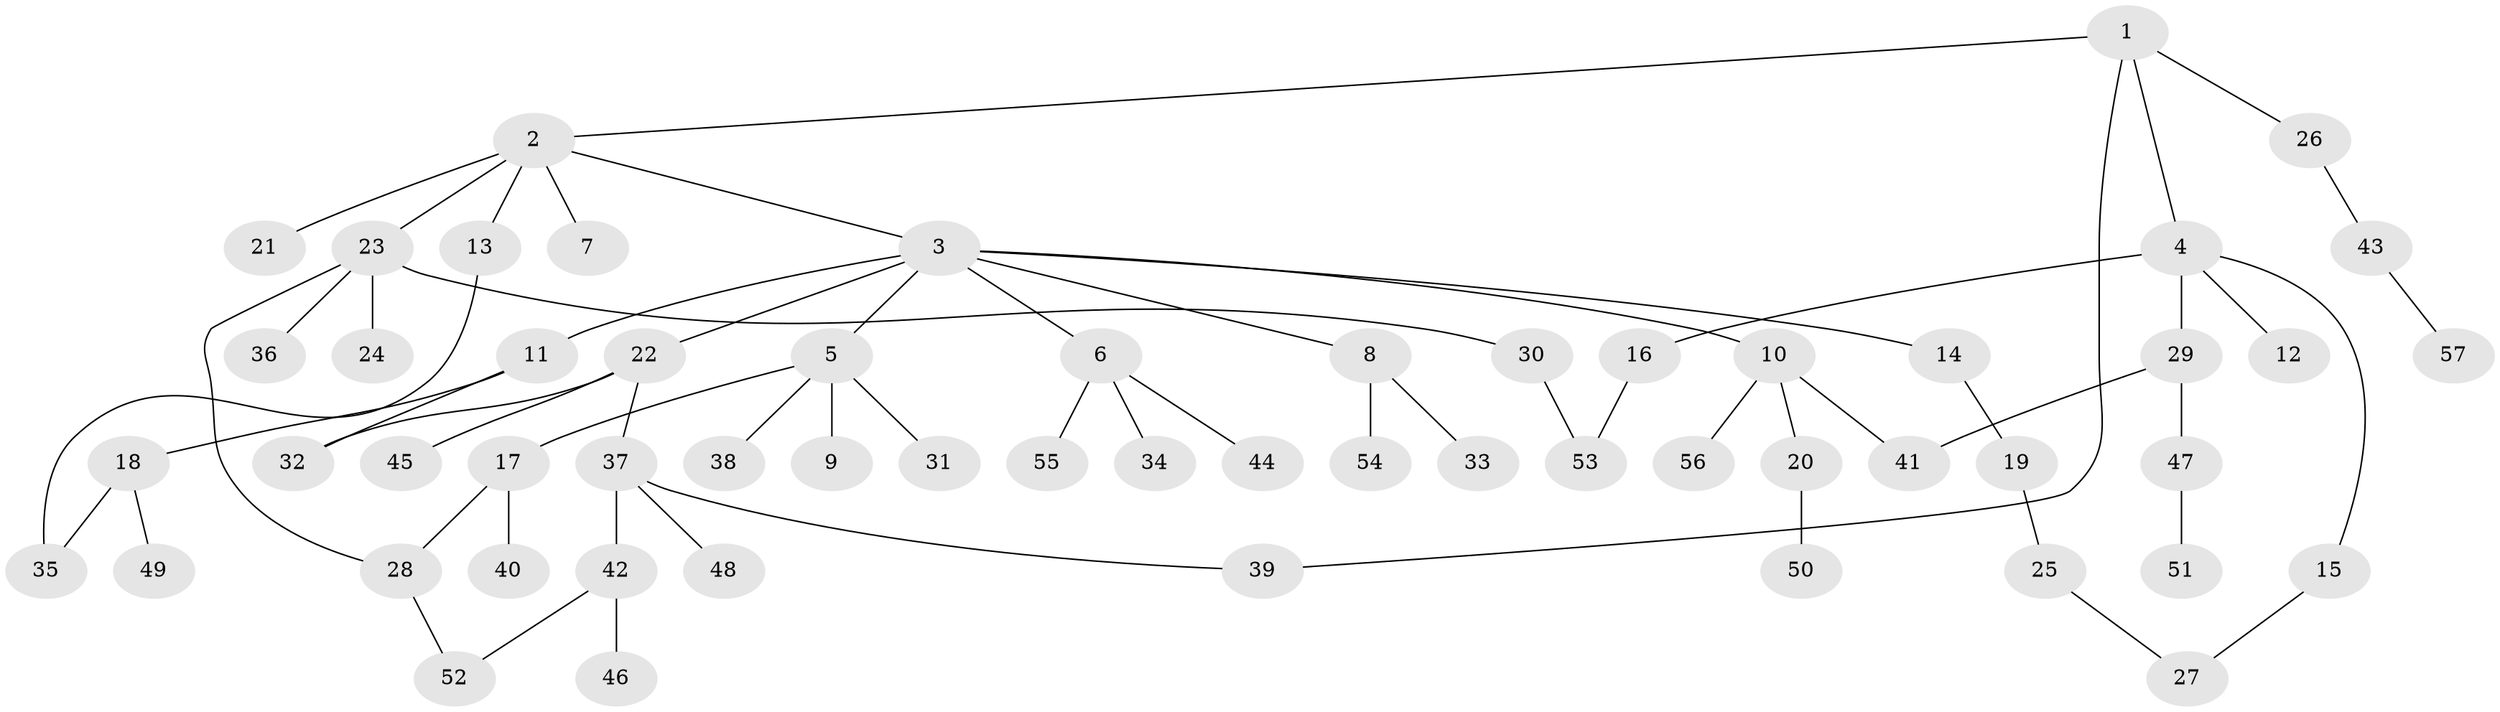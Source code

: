 // coarse degree distribution, {4: 0.125, 5: 0.075, 9: 0.025, 3: 0.125, 1: 0.425, 2: 0.225}
// Generated by graph-tools (version 1.1) at 2025/23/03/03/25 07:23:32]
// undirected, 57 vertices, 64 edges
graph export_dot {
graph [start="1"]
  node [color=gray90,style=filled];
  1;
  2;
  3;
  4;
  5;
  6;
  7;
  8;
  9;
  10;
  11;
  12;
  13;
  14;
  15;
  16;
  17;
  18;
  19;
  20;
  21;
  22;
  23;
  24;
  25;
  26;
  27;
  28;
  29;
  30;
  31;
  32;
  33;
  34;
  35;
  36;
  37;
  38;
  39;
  40;
  41;
  42;
  43;
  44;
  45;
  46;
  47;
  48;
  49;
  50;
  51;
  52;
  53;
  54;
  55;
  56;
  57;
  1 -- 2;
  1 -- 4;
  1 -- 26;
  1 -- 39;
  2 -- 3;
  2 -- 7;
  2 -- 13;
  2 -- 21;
  2 -- 23;
  3 -- 5;
  3 -- 6;
  3 -- 8;
  3 -- 10;
  3 -- 11;
  3 -- 14;
  3 -- 22;
  4 -- 12;
  4 -- 15;
  4 -- 16;
  4 -- 29;
  5 -- 9;
  5 -- 17;
  5 -- 31;
  5 -- 38;
  6 -- 34;
  6 -- 44;
  6 -- 55;
  8 -- 33;
  8 -- 54;
  10 -- 20;
  10 -- 41;
  10 -- 56;
  11 -- 18;
  11 -- 32;
  13 -- 35;
  14 -- 19;
  15 -- 27;
  16 -- 53;
  17 -- 28;
  17 -- 40;
  18 -- 35;
  18 -- 49;
  19 -- 25;
  20 -- 50;
  22 -- 37;
  22 -- 45;
  22 -- 32;
  23 -- 24;
  23 -- 30;
  23 -- 36;
  23 -- 28;
  25 -- 27;
  26 -- 43;
  28 -- 52;
  29 -- 47;
  29 -- 41;
  30 -- 53;
  37 -- 42;
  37 -- 48;
  37 -- 39;
  42 -- 46;
  42 -- 52;
  43 -- 57;
  47 -- 51;
}
